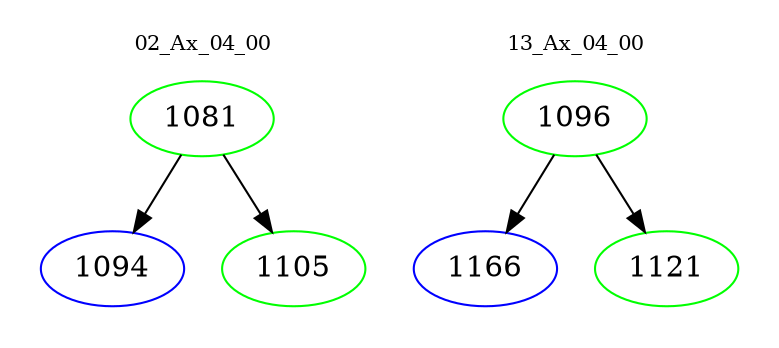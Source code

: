 digraph{
subgraph cluster_0 {
color = white
label = "02_Ax_04_00";
fontsize=10;
T0_1081 [label="1081", color="green"]
T0_1081 -> T0_1094 [color="black"]
T0_1094 [label="1094", color="blue"]
T0_1081 -> T0_1105 [color="black"]
T0_1105 [label="1105", color="green"]
}
subgraph cluster_1 {
color = white
label = "13_Ax_04_00";
fontsize=10;
T1_1096 [label="1096", color="green"]
T1_1096 -> T1_1166 [color="black"]
T1_1166 [label="1166", color="blue"]
T1_1096 -> T1_1121 [color="black"]
T1_1121 [label="1121", color="green"]
}
}
